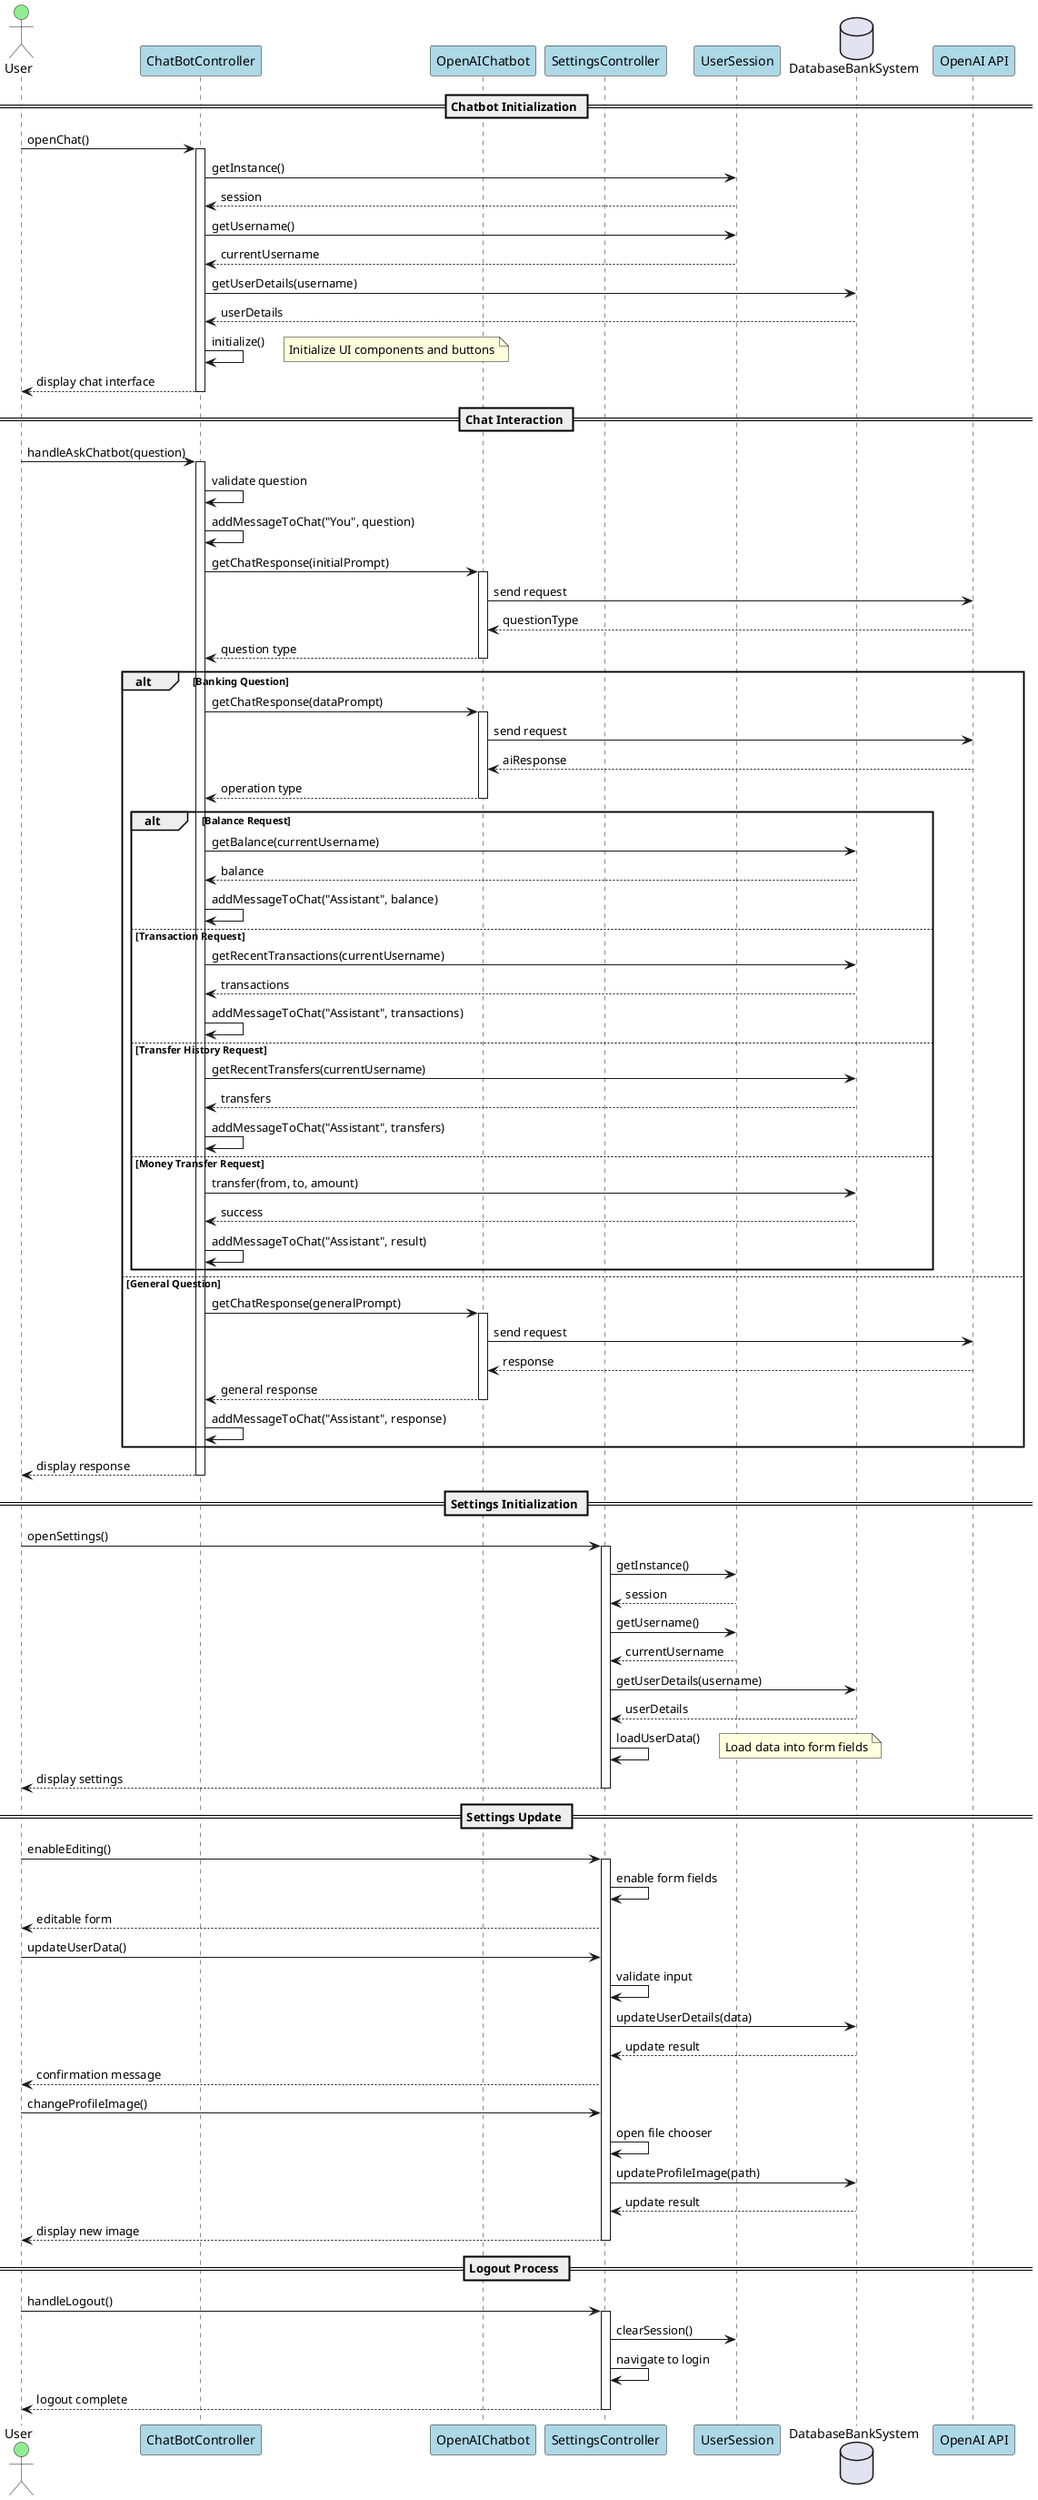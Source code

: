 @startuml Detailed Chatbot and Settings Implementation

skinparam sequence {
    ParticipantBackgroundColor LightBlue
    ActorBackgroundColor LightGreen
    DatabaseBackgroundColor LightYellow
}

actor User
participant "ChatBotController" as CBC
participant "OpenAIChatbot" as OAI
participant "SettingsController" as SC
participant "UserSession" as US
database "DatabaseBankSystem" as DB
participant "OpenAI API" as API

== Chatbot Initialization ==
User -> CBC: openChat()
activate CBC
CBC -> US: getInstance()
US --> CBC: session
CBC -> US: getUsername()
US --> CBC: currentUsername
CBC -> DB: getUserDetails(username)
DB --> CBC: userDetails
CBC -> CBC: initialize()
note right: Initialize UI components and buttons
CBC --> User: display chat interface
deactivate CBC

== Chat Interaction ==
User -> CBC: handleAskChatbot(question)
activate CBC
CBC -> CBC: validate question
CBC -> CBC: addMessageToChat("You", question)

CBC -> OAI: getChatResponse(initialPrompt)
activate OAI
OAI -> API: send request
API --> OAI: questionType
OAI --> CBC: question type
deactivate OAI

alt Banking Question
    CBC -> OAI: getChatResponse(dataPrompt)
    activate OAI
    OAI -> API: send request
    API --> OAI: aiResponse
    OAI --> CBC: operation type
    deactivate OAI

    alt Balance Request
        CBC -> DB: getBalance(currentUsername)
        DB --> CBC: balance
        CBC -> CBC: addMessageToChat("Assistant", balance)
    else Transaction Request
        CBC -> DB: getRecentTransactions(currentUsername)
        DB --> CBC: transactions
        CBC -> CBC: addMessageToChat("Assistant", transactions)
    else Transfer History Request
        CBC -> DB: getRecentTransfers(currentUsername)
        DB --> CBC: transfers
        CBC -> CBC: addMessageToChat("Assistant", transfers)
    else Money Transfer Request
        CBC -> DB: transfer(from, to, amount)
        DB --> CBC: success
        CBC -> CBC: addMessageToChat("Assistant", result)
    end
else General Question
    CBC -> OAI: getChatResponse(generalPrompt)
    activate OAI
    OAI -> API: send request
    API --> OAI: response
    OAI --> CBC: general response
    deactivate OAI
    CBC -> CBC: addMessageToChat("Assistant", response)
end

CBC --> User: display response
deactivate CBC

== Settings Initialization ==
User -> SC: openSettings()
activate SC
SC -> US: getInstance()
US --> SC: session
SC -> US: getUsername()
US --> SC: currentUsername
SC -> DB: getUserDetails(username)
DB --> SC: userDetails
SC -> SC: loadUserData()
note right: Load data into form fields
SC --> User: display settings
deactivate SC

== Settings Update ==
User -> SC: enableEditing()
activate SC
SC -> SC: enable form fields
SC --> User: editable form

User -> SC: updateUserData()
SC -> SC: validate input
SC -> DB: updateUserDetails(data)
DB --> SC: update result
SC --> User: confirmation message

User -> SC: changeProfileImage()
SC -> SC: open file chooser
SC -> DB: updateProfileImage(path)
DB --> SC: update result
SC --> User: display new image
deactivate SC

== Logout Process ==
User -> SC: handleLogout()
activate SC
SC -> US: clearSession()
SC -> SC: navigate to login
SC --> User: logout complete
deactivate SC

@enduml 